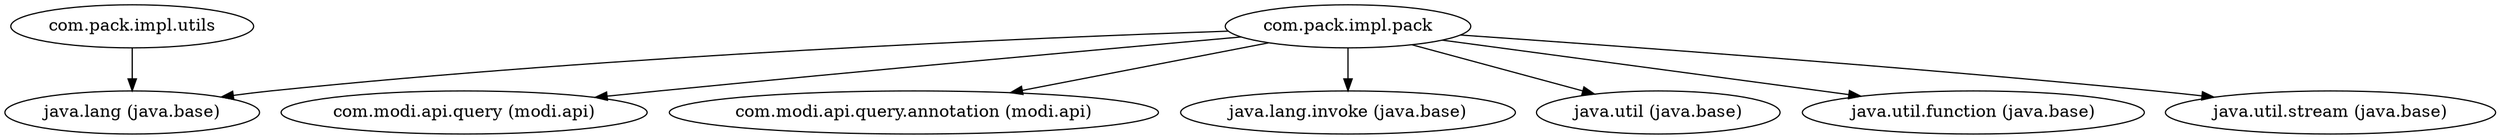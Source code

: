digraph "modi.pack" {
    // Path: /Users/hakan/IdeaProjects/jigsaw/modims-provides-uses/out/modi.pack
   "com.pack.impl.pack"                               -> "com.modi.api.query (modi.api)";
   "com.pack.impl.pack"                               -> "com.modi.api.query.annotation (modi.api)";
   "com.pack.impl.pack"                               -> "java.lang (java.base)";
   "com.pack.impl.pack"                               -> "java.lang.invoke (java.base)";
   "com.pack.impl.pack"                               -> "java.util (java.base)";
   "com.pack.impl.pack"                               -> "java.util.function (java.base)";
   "com.pack.impl.pack"                               -> "java.util.stream (java.base)";
   "com.pack.impl.utils"                              -> "java.lang (java.base)";
}
